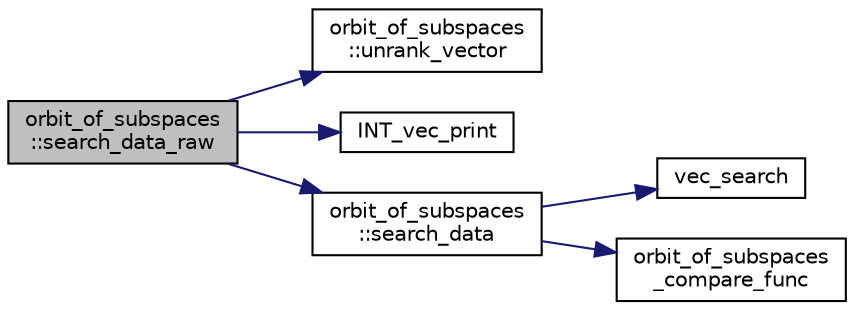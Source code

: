 digraph "orbit_of_subspaces::search_data_raw"
{
  edge [fontname="Helvetica",fontsize="10",labelfontname="Helvetica",labelfontsize="10"];
  node [fontname="Helvetica",fontsize="10",shape=record];
  rankdir="LR";
  Node261 [label="orbit_of_subspaces\l::search_data_raw",height=0.2,width=0.4,color="black", fillcolor="grey75", style="filled", fontcolor="black"];
  Node261 -> Node262 [color="midnightblue",fontsize="10",style="solid",fontname="Helvetica"];
  Node262 [label="orbit_of_subspaces\l::unrank_vector",height=0.2,width=0.4,color="black", fillcolor="white", style="filled",URL="$d5/d64/classorbit__of__subspaces.html#ae9d77a5ecea190c96ea3efebc50f27a8"];
  Node261 -> Node263 [color="midnightblue",fontsize="10",style="solid",fontname="Helvetica"];
  Node263 [label="INT_vec_print",height=0.2,width=0.4,color="black", fillcolor="white", style="filled",URL="$df/dbf/sajeeb_8_c.html#a79a5901af0b47dd0d694109543c027fe"];
  Node261 -> Node264 [color="midnightblue",fontsize="10",style="solid",fontname="Helvetica"];
  Node264 [label="orbit_of_subspaces\l::search_data",height=0.2,width=0.4,color="black", fillcolor="white", style="filled",URL="$d5/d64/classorbit__of__subspaces.html#ae9f5bcb67f33c3ea80a7ce690301dc50"];
  Node264 -> Node265 [color="midnightblue",fontsize="10",style="solid",fontname="Helvetica"];
  Node265 [label="vec_search",height=0.2,width=0.4,color="black", fillcolor="white", style="filled",URL="$d5/de2/foundations_2data__structures_2data__structures_8h.html#a2d4becb500cd39649c49f94188b31bc5"];
  Node264 -> Node266 [color="midnightblue",fontsize="10",style="solid",fontname="Helvetica"];
  Node266 [label="orbit_of_subspaces\l_compare_func",height=0.2,width=0.4,color="black", fillcolor="white", style="filled",URL="$de/d04/orbit__of__subspaces_8_c.html#a05ba8b7962f347724c63d56ea731d209"];
}
